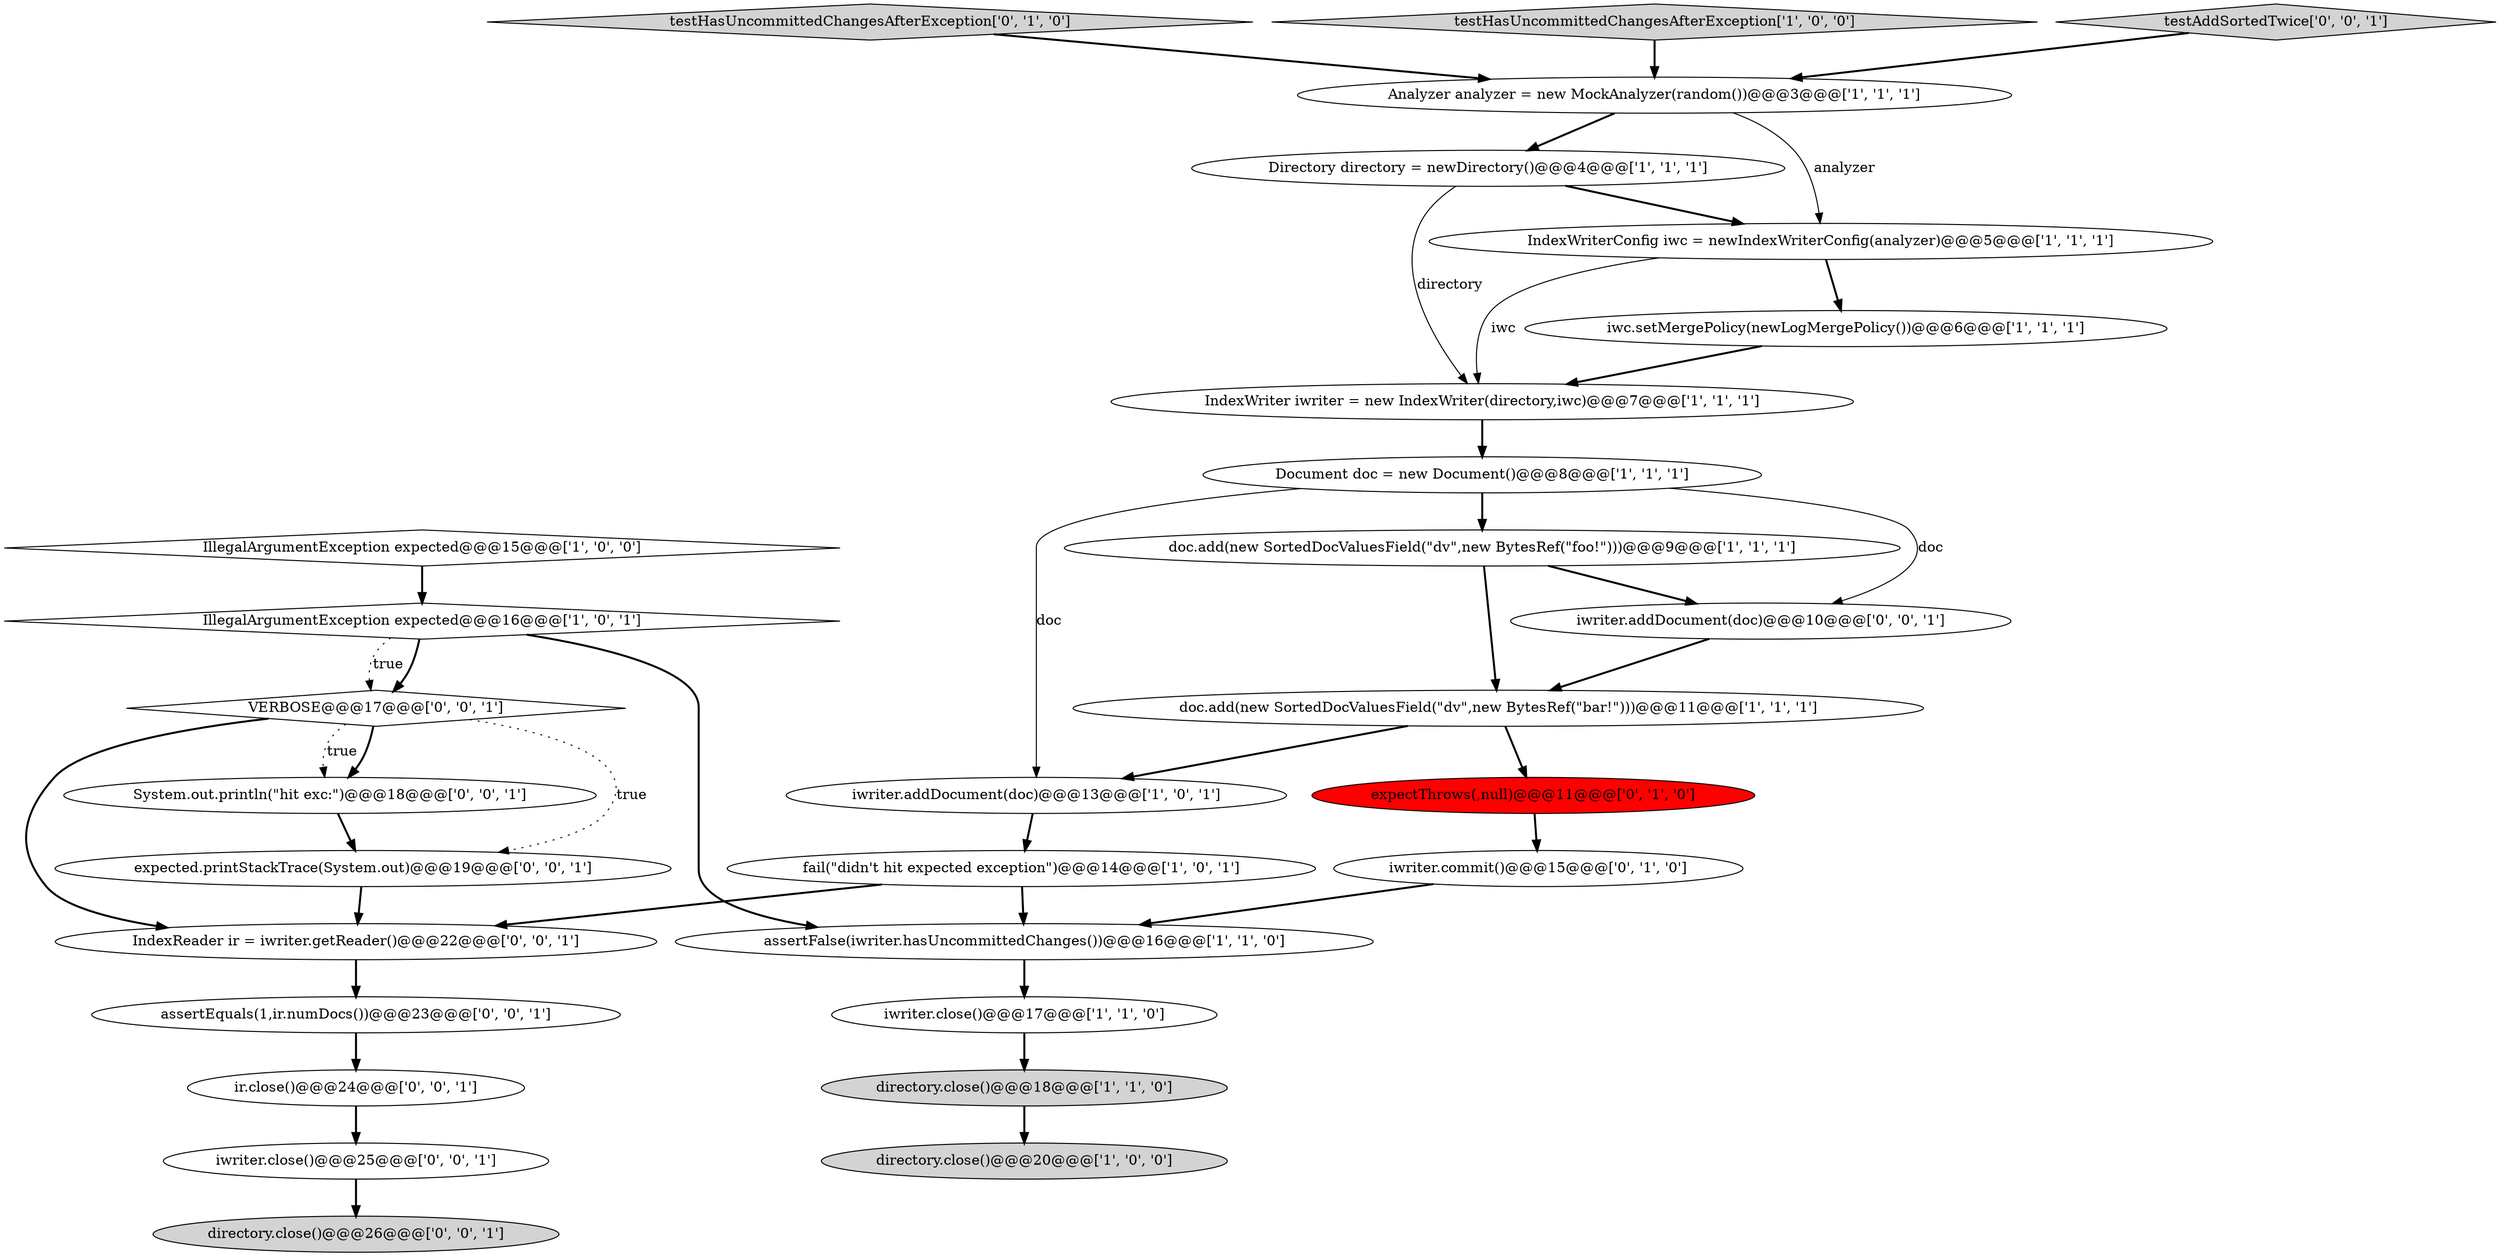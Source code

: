 digraph {
19 [style = filled, label = "testHasUncommittedChangesAfterException['0', '1', '0']", fillcolor = lightgray, shape = diamond image = "AAA0AAABBB2BBB"];
7 [style = filled, label = "Directory directory = newDirectory()@@@4@@@['1', '1', '1']", fillcolor = white, shape = ellipse image = "AAA0AAABBB1BBB"];
21 [style = filled, label = "expected.printStackTrace(System.out)@@@19@@@['0', '0', '1']", fillcolor = white, shape = ellipse image = "AAA0AAABBB3BBB"];
22 [style = filled, label = "directory.close()@@@26@@@['0', '0', '1']", fillcolor = lightgray, shape = ellipse image = "AAA0AAABBB3BBB"];
12 [style = filled, label = "iwc.setMergePolicy(newLogMergePolicy())@@@6@@@['1', '1', '1']", fillcolor = white, shape = ellipse image = "AAA0AAABBB1BBB"];
2 [style = filled, label = "testHasUncommittedChangesAfterException['1', '0', '0']", fillcolor = lightgray, shape = diamond image = "AAA0AAABBB1BBB"];
10 [style = filled, label = "IndexWriter iwriter = new IndexWriter(directory,iwc)@@@7@@@['1', '1', '1']", fillcolor = white, shape = ellipse image = "AAA0AAABBB1BBB"];
5 [style = filled, label = "directory.close()@@@20@@@['1', '0', '0']", fillcolor = lightgray, shape = ellipse image = "AAA0AAABBB1BBB"];
26 [style = filled, label = "testAddSortedTwice['0', '0', '1']", fillcolor = lightgray, shape = diamond image = "AAA0AAABBB3BBB"];
13 [style = filled, label = "directory.close()@@@18@@@['1', '1', '0']", fillcolor = lightgray, shape = ellipse image = "AAA0AAABBB1BBB"];
0 [style = filled, label = "doc.add(new SortedDocValuesField(\"dv\",new BytesRef(\"foo!\")))@@@9@@@['1', '1', '1']", fillcolor = white, shape = ellipse image = "AAA0AAABBB1BBB"];
15 [style = filled, label = "IllegalArgumentException expected@@@16@@@['1', '0', '1']", fillcolor = white, shape = diamond image = "AAA0AAABBB1BBB"];
17 [style = filled, label = "expectThrows(,null)@@@11@@@['0', '1', '0']", fillcolor = red, shape = ellipse image = "AAA1AAABBB2BBB"];
20 [style = filled, label = "iwriter.addDocument(doc)@@@10@@@['0', '0', '1']", fillcolor = white, shape = ellipse image = "AAA0AAABBB3BBB"];
24 [style = filled, label = "iwriter.close()@@@25@@@['0', '0', '1']", fillcolor = white, shape = ellipse image = "AAA0AAABBB3BBB"];
1 [style = filled, label = "assertFalse(iwriter.hasUncommittedChanges())@@@16@@@['1', '1', '0']", fillcolor = white, shape = ellipse image = "AAA0AAABBB1BBB"];
18 [style = filled, label = "iwriter.commit()@@@15@@@['0', '1', '0']", fillcolor = white, shape = ellipse image = "AAA0AAABBB2BBB"];
25 [style = filled, label = "ir.close()@@@24@@@['0', '0', '1']", fillcolor = white, shape = ellipse image = "AAA0AAABBB3BBB"];
9 [style = filled, label = "IndexWriterConfig iwc = newIndexWriterConfig(analyzer)@@@5@@@['1', '1', '1']", fillcolor = white, shape = ellipse image = "AAA0AAABBB1BBB"];
27 [style = filled, label = "IndexReader ir = iwriter.getReader()@@@22@@@['0', '0', '1']", fillcolor = white, shape = ellipse image = "AAA0AAABBB3BBB"];
4 [style = filled, label = "Analyzer analyzer = new MockAnalyzer(random())@@@3@@@['1', '1', '1']", fillcolor = white, shape = ellipse image = "AAA0AAABBB1BBB"];
28 [style = filled, label = "assertEquals(1,ir.numDocs())@@@23@@@['0', '0', '1']", fillcolor = white, shape = ellipse image = "AAA0AAABBB3BBB"];
29 [style = filled, label = "System.out.println(\"hit exc:\")@@@18@@@['0', '0', '1']", fillcolor = white, shape = ellipse image = "AAA0AAABBB3BBB"];
16 [style = filled, label = "iwriter.close()@@@17@@@['1', '1', '0']", fillcolor = white, shape = ellipse image = "AAA0AAABBB1BBB"];
8 [style = filled, label = "iwriter.addDocument(doc)@@@13@@@['1', '0', '1']", fillcolor = white, shape = ellipse image = "AAA0AAABBB1BBB"];
3 [style = filled, label = "IllegalArgumentException expected@@@15@@@['1', '0', '0']", fillcolor = white, shape = diamond image = "AAA0AAABBB1BBB"];
11 [style = filled, label = "Document doc = new Document()@@@8@@@['1', '1', '1']", fillcolor = white, shape = ellipse image = "AAA0AAABBB1BBB"];
23 [style = filled, label = "VERBOSE@@@17@@@['0', '0', '1']", fillcolor = white, shape = diamond image = "AAA0AAABBB3BBB"];
14 [style = filled, label = "doc.add(new SortedDocValuesField(\"dv\",new BytesRef(\"bar!\")))@@@11@@@['1', '1', '1']", fillcolor = white, shape = ellipse image = "AAA0AAABBB1BBB"];
6 [style = filled, label = "fail(\"didn't hit expected exception\")@@@14@@@['1', '0', '1']", fillcolor = white, shape = ellipse image = "AAA0AAABBB1BBB"];
15->23 [style = bold, label=""];
16->13 [style = bold, label=""];
23->27 [style = bold, label=""];
21->27 [style = bold, label=""];
27->28 [style = bold, label=""];
23->21 [style = dotted, label="true"];
14->17 [style = bold, label=""];
8->6 [style = bold, label=""];
3->15 [style = bold, label=""];
20->14 [style = bold, label=""];
24->22 [style = bold, label=""];
2->4 [style = bold, label=""];
26->4 [style = bold, label=""];
29->21 [style = bold, label=""];
4->7 [style = bold, label=""];
23->29 [style = bold, label=""];
7->9 [style = bold, label=""];
6->1 [style = bold, label=""];
6->27 [style = bold, label=""];
25->24 [style = bold, label=""];
4->9 [style = solid, label="analyzer"];
0->14 [style = bold, label=""];
12->10 [style = bold, label=""];
11->0 [style = bold, label=""];
10->11 [style = bold, label=""];
7->10 [style = solid, label="directory"];
9->10 [style = solid, label="iwc"];
18->1 [style = bold, label=""];
1->16 [style = bold, label=""];
11->8 [style = solid, label="doc"];
13->5 [style = bold, label=""];
28->25 [style = bold, label=""];
0->20 [style = bold, label=""];
14->8 [style = bold, label=""];
9->12 [style = bold, label=""];
19->4 [style = bold, label=""];
15->23 [style = dotted, label="true"];
23->29 [style = dotted, label="true"];
11->20 [style = solid, label="doc"];
17->18 [style = bold, label=""];
15->1 [style = bold, label=""];
}
